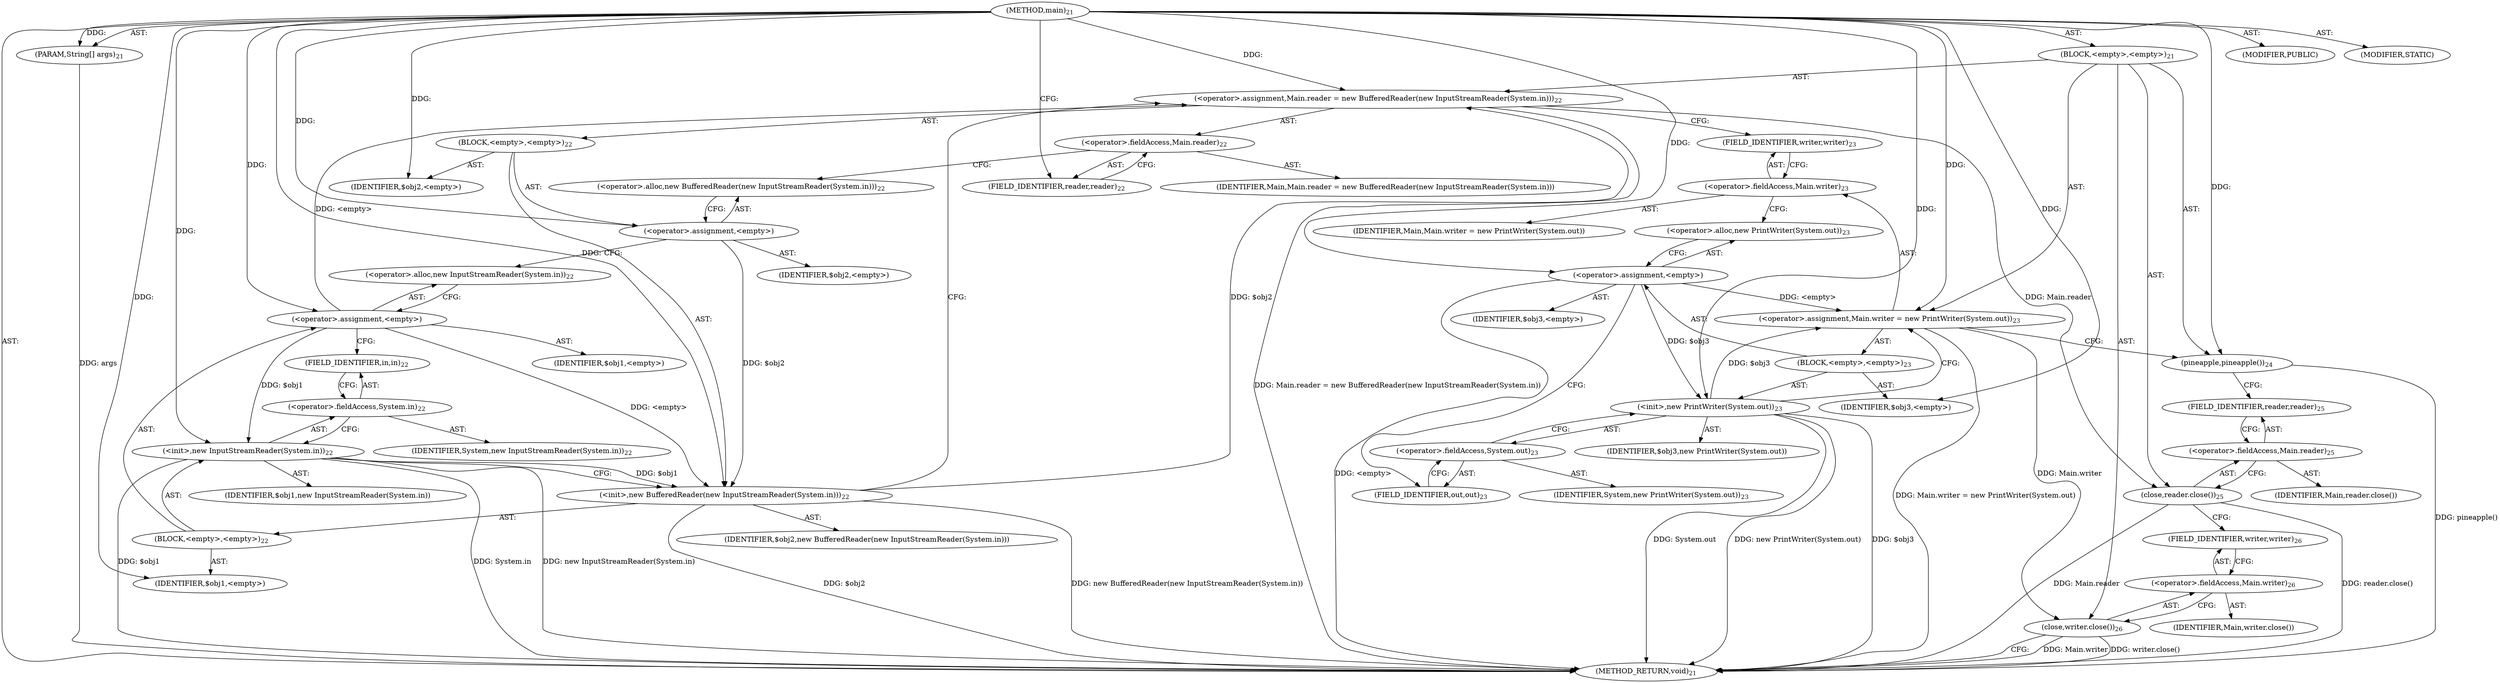 digraph "main" {  
"76" [label = <(METHOD,main)<SUB>21</SUB>> ]
"77" [label = <(PARAM,String[] args)<SUB>21</SUB>> ]
"78" [label = <(BLOCK,&lt;empty&gt;,&lt;empty&gt;)<SUB>21</SUB>> ]
"79" [label = <(&lt;operator&gt;.assignment,Main.reader = new BufferedReader(new InputStreamReader(System.in)))<SUB>22</SUB>> ]
"80" [label = <(&lt;operator&gt;.fieldAccess,Main.reader)<SUB>22</SUB>> ]
"81" [label = <(IDENTIFIER,Main,Main.reader = new BufferedReader(new InputStreamReader(System.in)))> ]
"82" [label = <(FIELD_IDENTIFIER,reader,reader)<SUB>22</SUB>> ]
"83" [label = <(BLOCK,&lt;empty&gt;,&lt;empty&gt;)<SUB>22</SUB>> ]
"84" [label = <(&lt;operator&gt;.assignment,&lt;empty&gt;)> ]
"85" [label = <(IDENTIFIER,$obj2,&lt;empty&gt;)> ]
"86" [label = <(&lt;operator&gt;.alloc,new BufferedReader(new InputStreamReader(System.in)))<SUB>22</SUB>> ]
"87" [label = <(&lt;init&gt;,new BufferedReader(new InputStreamReader(System.in)))<SUB>22</SUB>> ]
"88" [label = <(IDENTIFIER,$obj2,new BufferedReader(new InputStreamReader(System.in)))> ]
"89" [label = <(BLOCK,&lt;empty&gt;,&lt;empty&gt;)<SUB>22</SUB>> ]
"90" [label = <(&lt;operator&gt;.assignment,&lt;empty&gt;)> ]
"91" [label = <(IDENTIFIER,$obj1,&lt;empty&gt;)> ]
"92" [label = <(&lt;operator&gt;.alloc,new InputStreamReader(System.in))<SUB>22</SUB>> ]
"93" [label = <(&lt;init&gt;,new InputStreamReader(System.in))<SUB>22</SUB>> ]
"94" [label = <(IDENTIFIER,$obj1,new InputStreamReader(System.in))> ]
"95" [label = <(&lt;operator&gt;.fieldAccess,System.in)<SUB>22</SUB>> ]
"96" [label = <(IDENTIFIER,System,new InputStreamReader(System.in))<SUB>22</SUB>> ]
"97" [label = <(FIELD_IDENTIFIER,in,in)<SUB>22</SUB>> ]
"98" [label = <(IDENTIFIER,$obj1,&lt;empty&gt;)> ]
"99" [label = <(IDENTIFIER,$obj2,&lt;empty&gt;)> ]
"100" [label = <(&lt;operator&gt;.assignment,Main.writer = new PrintWriter(System.out))<SUB>23</SUB>> ]
"101" [label = <(&lt;operator&gt;.fieldAccess,Main.writer)<SUB>23</SUB>> ]
"102" [label = <(IDENTIFIER,Main,Main.writer = new PrintWriter(System.out))> ]
"103" [label = <(FIELD_IDENTIFIER,writer,writer)<SUB>23</SUB>> ]
"104" [label = <(BLOCK,&lt;empty&gt;,&lt;empty&gt;)<SUB>23</SUB>> ]
"105" [label = <(&lt;operator&gt;.assignment,&lt;empty&gt;)> ]
"106" [label = <(IDENTIFIER,$obj3,&lt;empty&gt;)> ]
"107" [label = <(&lt;operator&gt;.alloc,new PrintWriter(System.out))<SUB>23</SUB>> ]
"108" [label = <(&lt;init&gt;,new PrintWriter(System.out))<SUB>23</SUB>> ]
"109" [label = <(IDENTIFIER,$obj3,new PrintWriter(System.out))> ]
"110" [label = <(&lt;operator&gt;.fieldAccess,System.out)<SUB>23</SUB>> ]
"111" [label = <(IDENTIFIER,System,new PrintWriter(System.out))<SUB>23</SUB>> ]
"112" [label = <(FIELD_IDENTIFIER,out,out)<SUB>23</SUB>> ]
"113" [label = <(IDENTIFIER,$obj3,&lt;empty&gt;)> ]
"114" [label = <(pineapple,pineapple())<SUB>24</SUB>> ]
"115" [label = <(close,reader.close())<SUB>25</SUB>> ]
"116" [label = <(&lt;operator&gt;.fieldAccess,Main.reader)<SUB>25</SUB>> ]
"117" [label = <(IDENTIFIER,Main,reader.close())> ]
"118" [label = <(FIELD_IDENTIFIER,reader,reader)<SUB>25</SUB>> ]
"119" [label = <(close,writer.close())<SUB>26</SUB>> ]
"120" [label = <(&lt;operator&gt;.fieldAccess,Main.writer)<SUB>26</SUB>> ]
"121" [label = <(IDENTIFIER,Main,writer.close())> ]
"122" [label = <(FIELD_IDENTIFIER,writer,writer)<SUB>26</SUB>> ]
"123" [label = <(MODIFIER,PUBLIC)> ]
"124" [label = <(MODIFIER,STATIC)> ]
"125" [label = <(METHOD_RETURN,void)<SUB>21</SUB>> ]
  "76" -> "77"  [ label = "AST: "] 
  "76" -> "78"  [ label = "AST: "] 
  "76" -> "123"  [ label = "AST: "] 
  "76" -> "124"  [ label = "AST: "] 
  "76" -> "125"  [ label = "AST: "] 
  "78" -> "79"  [ label = "AST: "] 
  "78" -> "100"  [ label = "AST: "] 
  "78" -> "114"  [ label = "AST: "] 
  "78" -> "115"  [ label = "AST: "] 
  "78" -> "119"  [ label = "AST: "] 
  "79" -> "80"  [ label = "AST: "] 
  "79" -> "83"  [ label = "AST: "] 
  "80" -> "81"  [ label = "AST: "] 
  "80" -> "82"  [ label = "AST: "] 
  "83" -> "84"  [ label = "AST: "] 
  "83" -> "87"  [ label = "AST: "] 
  "83" -> "99"  [ label = "AST: "] 
  "84" -> "85"  [ label = "AST: "] 
  "84" -> "86"  [ label = "AST: "] 
  "87" -> "88"  [ label = "AST: "] 
  "87" -> "89"  [ label = "AST: "] 
  "89" -> "90"  [ label = "AST: "] 
  "89" -> "93"  [ label = "AST: "] 
  "89" -> "98"  [ label = "AST: "] 
  "90" -> "91"  [ label = "AST: "] 
  "90" -> "92"  [ label = "AST: "] 
  "93" -> "94"  [ label = "AST: "] 
  "93" -> "95"  [ label = "AST: "] 
  "95" -> "96"  [ label = "AST: "] 
  "95" -> "97"  [ label = "AST: "] 
  "100" -> "101"  [ label = "AST: "] 
  "100" -> "104"  [ label = "AST: "] 
  "101" -> "102"  [ label = "AST: "] 
  "101" -> "103"  [ label = "AST: "] 
  "104" -> "105"  [ label = "AST: "] 
  "104" -> "108"  [ label = "AST: "] 
  "104" -> "113"  [ label = "AST: "] 
  "105" -> "106"  [ label = "AST: "] 
  "105" -> "107"  [ label = "AST: "] 
  "108" -> "109"  [ label = "AST: "] 
  "108" -> "110"  [ label = "AST: "] 
  "110" -> "111"  [ label = "AST: "] 
  "110" -> "112"  [ label = "AST: "] 
  "115" -> "116"  [ label = "AST: "] 
  "116" -> "117"  [ label = "AST: "] 
  "116" -> "118"  [ label = "AST: "] 
  "119" -> "120"  [ label = "AST: "] 
  "120" -> "121"  [ label = "AST: "] 
  "120" -> "122"  [ label = "AST: "] 
  "79" -> "103"  [ label = "CFG: "] 
  "100" -> "114"  [ label = "CFG: "] 
  "114" -> "118"  [ label = "CFG: "] 
  "115" -> "122"  [ label = "CFG: "] 
  "119" -> "125"  [ label = "CFG: "] 
  "80" -> "86"  [ label = "CFG: "] 
  "101" -> "107"  [ label = "CFG: "] 
  "116" -> "115"  [ label = "CFG: "] 
  "120" -> "119"  [ label = "CFG: "] 
  "82" -> "80"  [ label = "CFG: "] 
  "84" -> "92"  [ label = "CFG: "] 
  "87" -> "79"  [ label = "CFG: "] 
  "103" -> "101"  [ label = "CFG: "] 
  "105" -> "112"  [ label = "CFG: "] 
  "108" -> "100"  [ label = "CFG: "] 
  "118" -> "116"  [ label = "CFG: "] 
  "122" -> "120"  [ label = "CFG: "] 
  "86" -> "84"  [ label = "CFG: "] 
  "107" -> "105"  [ label = "CFG: "] 
  "110" -> "108"  [ label = "CFG: "] 
  "90" -> "97"  [ label = "CFG: "] 
  "93" -> "87"  [ label = "CFG: "] 
  "112" -> "110"  [ label = "CFG: "] 
  "92" -> "90"  [ label = "CFG: "] 
  "95" -> "93"  [ label = "CFG: "] 
  "97" -> "95"  [ label = "CFG: "] 
  "76" -> "82"  [ label = "CFG: "] 
  "77" -> "125"  [ label = "DDG: args"] 
  "87" -> "125"  [ label = "DDG: $obj2"] 
  "93" -> "125"  [ label = "DDG: $obj1"] 
  "93" -> "125"  [ label = "DDG: System.in"] 
  "93" -> "125"  [ label = "DDG: new InputStreamReader(System.in)"] 
  "87" -> "125"  [ label = "DDG: new BufferedReader(new InputStreamReader(System.in))"] 
  "79" -> "125"  [ label = "DDG: Main.reader = new BufferedReader(new InputStreamReader(System.in))"] 
  "105" -> "125"  [ label = "DDG: &lt;empty&gt;"] 
  "108" -> "125"  [ label = "DDG: $obj3"] 
  "108" -> "125"  [ label = "DDG: System.out"] 
  "108" -> "125"  [ label = "DDG: new PrintWriter(System.out)"] 
  "100" -> "125"  [ label = "DDG: Main.writer = new PrintWriter(System.out)"] 
  "114" -> "125"  [ label = "DDG: pineapple()"] 
  "115" -> "125"  [ label = "DDG: Main.reader"] 
  "115" -> "125"  [ label = "DDG: reader.close()"] 
  "119" -> "125"  [ label = "DDG: Main.writer"] 
  "119" -> "125"  [ label = "DDG: writer.close()"] 
  "76" -> "77"  [ label = "DDG: "] 
  "90" -> "79"  [ label = "DDG: &lt;empty&gt;"] 
  "87" -> "79"  [ label = "DDG: $obj2"] 
  "76" -> "79"  [ label = "DDG: "] 
  "105" -> "100"  [ label = "DDG: &lt;empty&gt;"] 
  "108" -> "100"  [ label = "DDG: $obj3"] 
  "76" -> "100"  [ label = "DDG: "] 
  "76" -> "114"  [ label = "DDG: "] 
  "79" -> "115"  [ label = "DDG: Main.reader"] 
  "100" -> "119"  [ label = "DDG: Main.writer"] 
  "76" -> "84"  [ label = "DDG: "] 
  "76" -> "99"  [ label = "DDG: "] 
  "76" -> "105"  [ label = "DDG: "] 
  "76" -> "113"  [ label = "DDG: "] 
  "84" -> "87"  [ label = "DDG: $obj2"] 
  "76" -> "87"  [ label = "DDG: "] 
  "90" -> "87"  [ label = "DDG: &lt;empty&gt;"] 
  "93" -> "87"  [ label = "DDG: $obj1"] 
  "105" -> "108"  [ label = "DDG: $obj3"] 
  "76" -> "108"  [ label = "DDG: "] 
  "76" -> "90"  [ label = "DDG: "] 
  "76" -> "98"  [ label = "DDG: "] 
  "90" -> "93"  [ label = "DDG: $obj1"] 
  "76" -> "93"  [ label = "DDG: "] 
}
